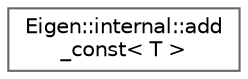 digraph "Graphical Class Hierarchy"
{
 // LATEX_PDF_SIZE
  bgcolor="transparent";
  edge [fontname=Helvetica,fontsize=10,labelfontname=Helvetica,labelfontsize=10];
  node [fontname=Helvetica,fontsize=10,shape=box,height=0.2,width=0.4];
  rankdir="LR";
  Node0 [id="Node000000",label="Eigen::internal::add\l_const\< T \>",height=0.2,width=0.4,color="grey40", fillcolor="white", style="filled",URL="$structEigen_1_1internal_1_1add__const.html",tooltip=" "];
}
